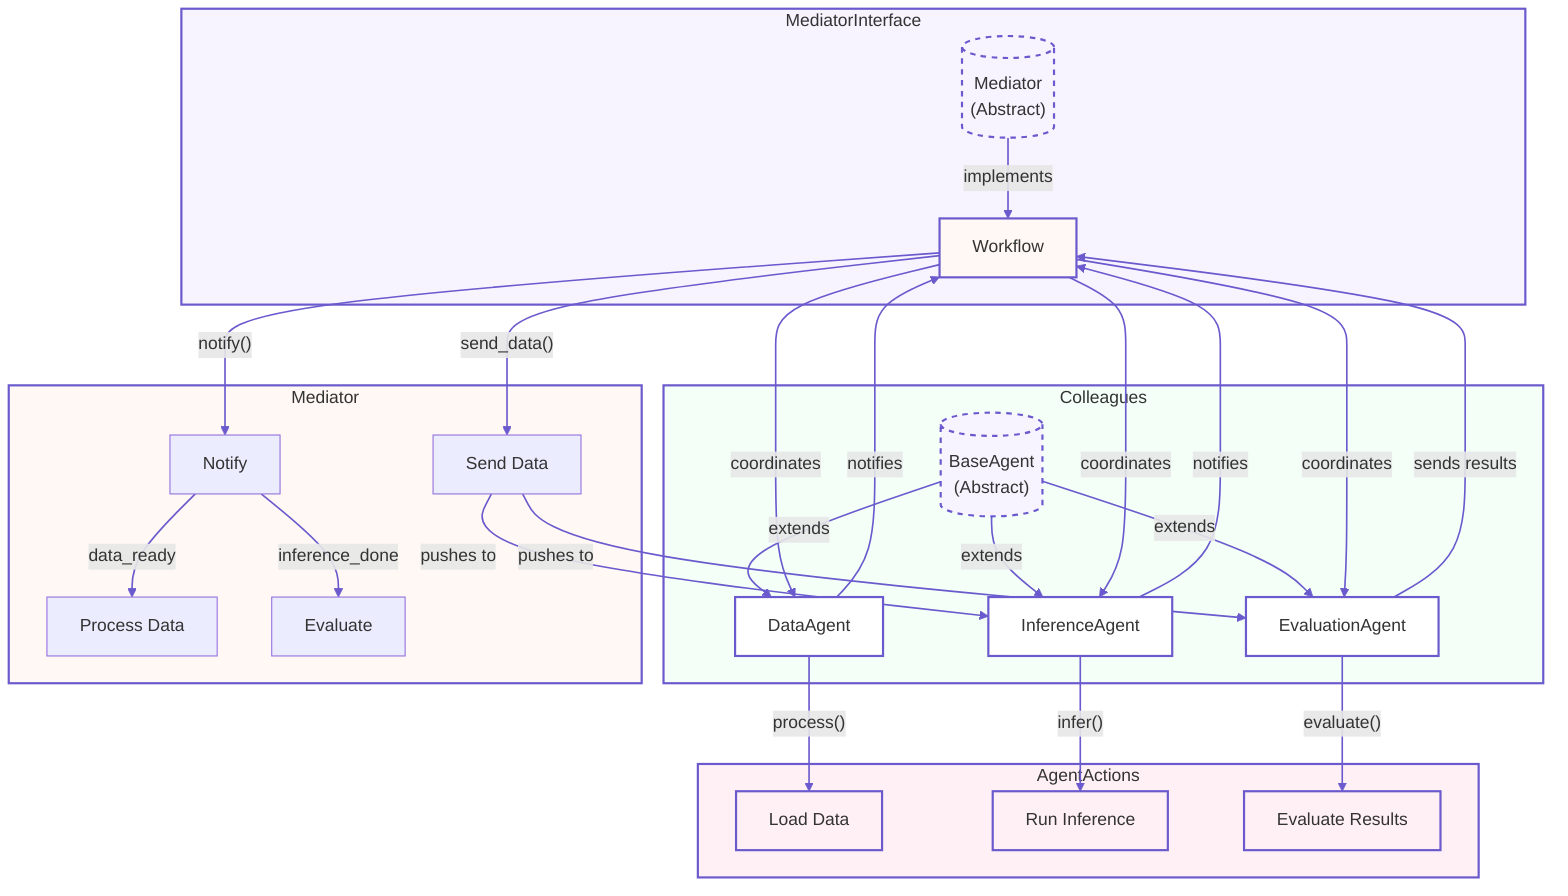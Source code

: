 %%{init: {'theme': 'base', 'themeVariables': { 
    'primaryColor': '#f8f4ff', 
    'secondaryColor': '#f4fff8', 
    'tertiaryColor': '#fff8f4', 
    'mainBkg': '#ffffff', 
    'nodeBorder': '#6a5acd', 
    'clusterBkg': '#fafafa', 
    'clusterBorder': '#6a5acd', 
    'lineColor': '#6a5acd', 
    'fontFamily': 'Helvetica, Arial, sans-serif', 
    'fontSize': '14px' 
}}}%%

flowchart TB
    subgraph MediatorInterface
        style MediatorInterface fill:#f8f4ff,stroke:#6a5acd,stroke-width:2px
        MI[("Mediator<br>(Abstract)")]
        WF["Workflow"]
        MI -->|"implements"| WF
    end

    subgraph Colleagues
        style Colleagues fill:#f4fff8,stroke:#6a5acd,stroke-width:2px
        BA[("BaseAgent<br>(Abstract)")]
        DA["DataAgent"]
        IA["InferenceAgent"]
        EA["EvaluationAgent"]
        BA -->|"extends"| DA
        BA -->|"extends"| IA
        BA -->|"extends"| EA
    end

    subgraph Mediator
        style Mediator fill:#fff8f4,stroke:#6a5acd,stroke-width:2px
        WF -->|"notify()"| NT["Notify"]
        WF -->|"send_data()"| SD["Send Data"]
        NT -->|"data_ready"| PD["Process Data"]
        NT -->|"inference_done"| EV["Evaluate"]
    end

    subgraph AgentActions
        style AgentActions fill:#fff0f5,stroke:#6a5acd,stroke-width:2px
        DA -->|"process()"| LD["Load Data"]
        IA -->|"infer()"| RI["Run Inference"]
        EA -->|"evaluate()"| ER["Evaluate Results"]
    end

    WF -->|"coordinates"| DA
    WF -->|"coordinates"| IA
    WF -->|"coordinates"| EA

    DA -->|"notifies"| WF
    IA -->|"notifies"| WF
    EA -->|"sends results"| WF

    SD -->|"pushes to"| IA
    SD -->|"pushes to"| EA

    classDef abstract fill:#f8f4ff,stroke:#6a5acd,stroke-width:2px,stroke-dasharray: 5 5
    classDef concrete fill:#ffffff,stroke:#6a5acd,stroke-width:2px
    classDef mediator fill:#fff8f4,stroke:#6a5acd,stroke-width:2px
    classDef action fill:#fff0f5,stroke:#6a5acd,stroke-width:2px

    class MI,BA abstract
    class WF,DA,IA,EA concrete
    class WF mediator
    class LD,RI,ER action

    linkStyle default stroke:#6a5acd,stroke-width:1.5px